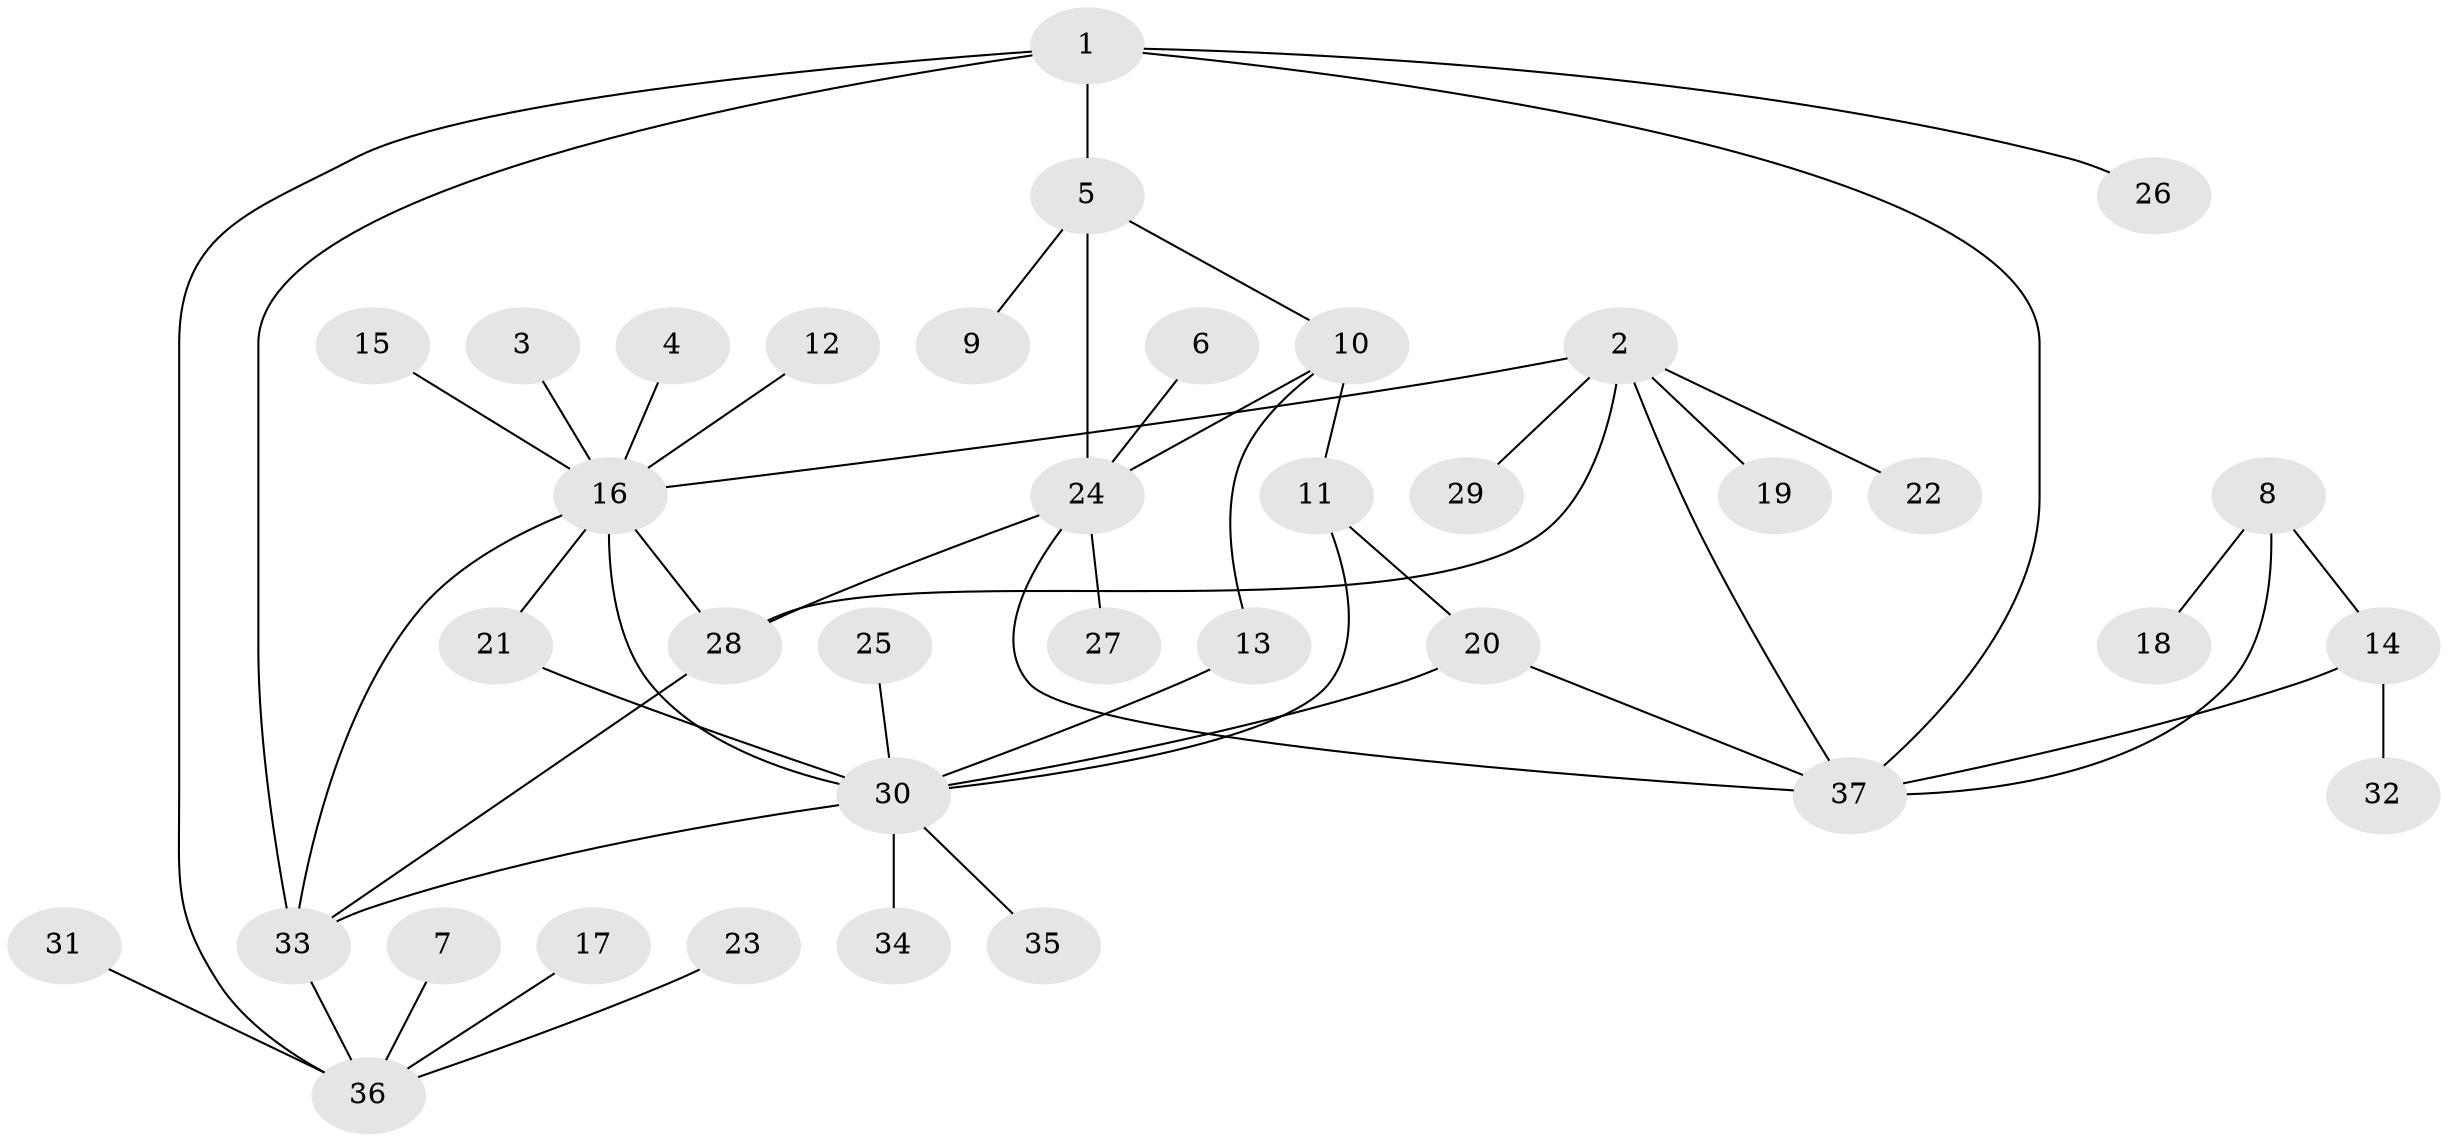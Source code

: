 // original degree distribution, {4: 0.02702702702702703, 7: 0.04054054054054054, 5: 0.06756756756756757, 8: 0.013513513513513514, 10: 0.013513513513513514, 6: 0.02702702702702703, 11: 0.013513513513513514, 3: 0.04054054054054054, 1: 0.5675675675675675, 2: 0.1891891891891892}
// Generated by graph-tools (version 1.1) at 2025/02/03/09/25 03:02:48]
// undirected, 37 vertices, 50 edges
graph export_dot {
graph [start="1"]
  node [color=gray90,style=filled];
  1;
  2;
  3;
  4;
  5;
  6;
  7;
  8;
  9;
  10;
  11;
  12;
  13;
  14;
  15;
  16;
  17;
  18;
  19;
  20;
  21;
  22;
  23;
  24;
  25;
  26;
  27;
  28;
  29;
  30;
  31;
  32;
  33;
  34;
  35;
  36;
  37;
  1 -- 5 [weight=1.0];
  1 -- 26 [weight=1.0];
  1 -- 33 [weight=1.0];
  1 -- 36 [weight=1.0];
  1 -- 37 [weight=1.0];
  2 -- 16 [weight=1.0];
  2 -- 19 [weight=1.0];
  2 -- 22 [weight=1.0];
  2 -- 28 [weight=1.0];
  2 -- 29 [weight=1.0];
  2 -- 37 [weight=1.0];
  3 -- 16 [weight=1.0];
  4 -- 16 [weight=1.0];
  5 -- 9 [weight=1.0];
  5 -- 10 [weight=1.0];
  5 -- 24 [weight=1.0];
  6 -- 24 [weight=1.0];
  7 -- 36 [weight=1.0];
  8 -- 14 [weight=1.0];
  8 -- 18 [weight=1.0];
  8 -- 37 [weight=1.0];
  10 -- 11 [weight=1.0];
  10 -- 13 [weight=1.0];
  10 -- 24 [weight=1.0];
  11 -- 20 [weight=1.0];
  11 -- 30 [weight=1.0];
  12 -- 16 [weight=1.0];
  13 -- 30 [weight=1.0];
  14 -- 32 [weight=1.0];
  14 -- 37 [weight=1.0];
  15 -- 16 [weight=1.0];
  16 -- 21 [weight=1.0];
  16 -- 28 [weight=1.0];
  16 -- 30 [weight=1.0];
  16 -- 33 [weight=1.0];
  17 -- 36 [weight=1.0];
  20 -- 30 [weight=1.0];
  20 -- 37 [weight=1.0];
  21 -- 30 [weight=1.0];
  23 -- 36 [weight=1.0];
  24 -- 27 [weight=1.0];
  24 -- 28 [weight=1.0];
  24 -- 37 [weight=1.0];
  25 -- 30 [weight=1.0];
  28 -- 33 [weight=1.0];
  30 -- 33 [weight=1.0];
  30 -- 34 [weight=1.0];
  30 -- 35 [weight=1.0];
  31 -- 36 [weight=1.0];
  33 -- 36 [weight=1.0];
}

